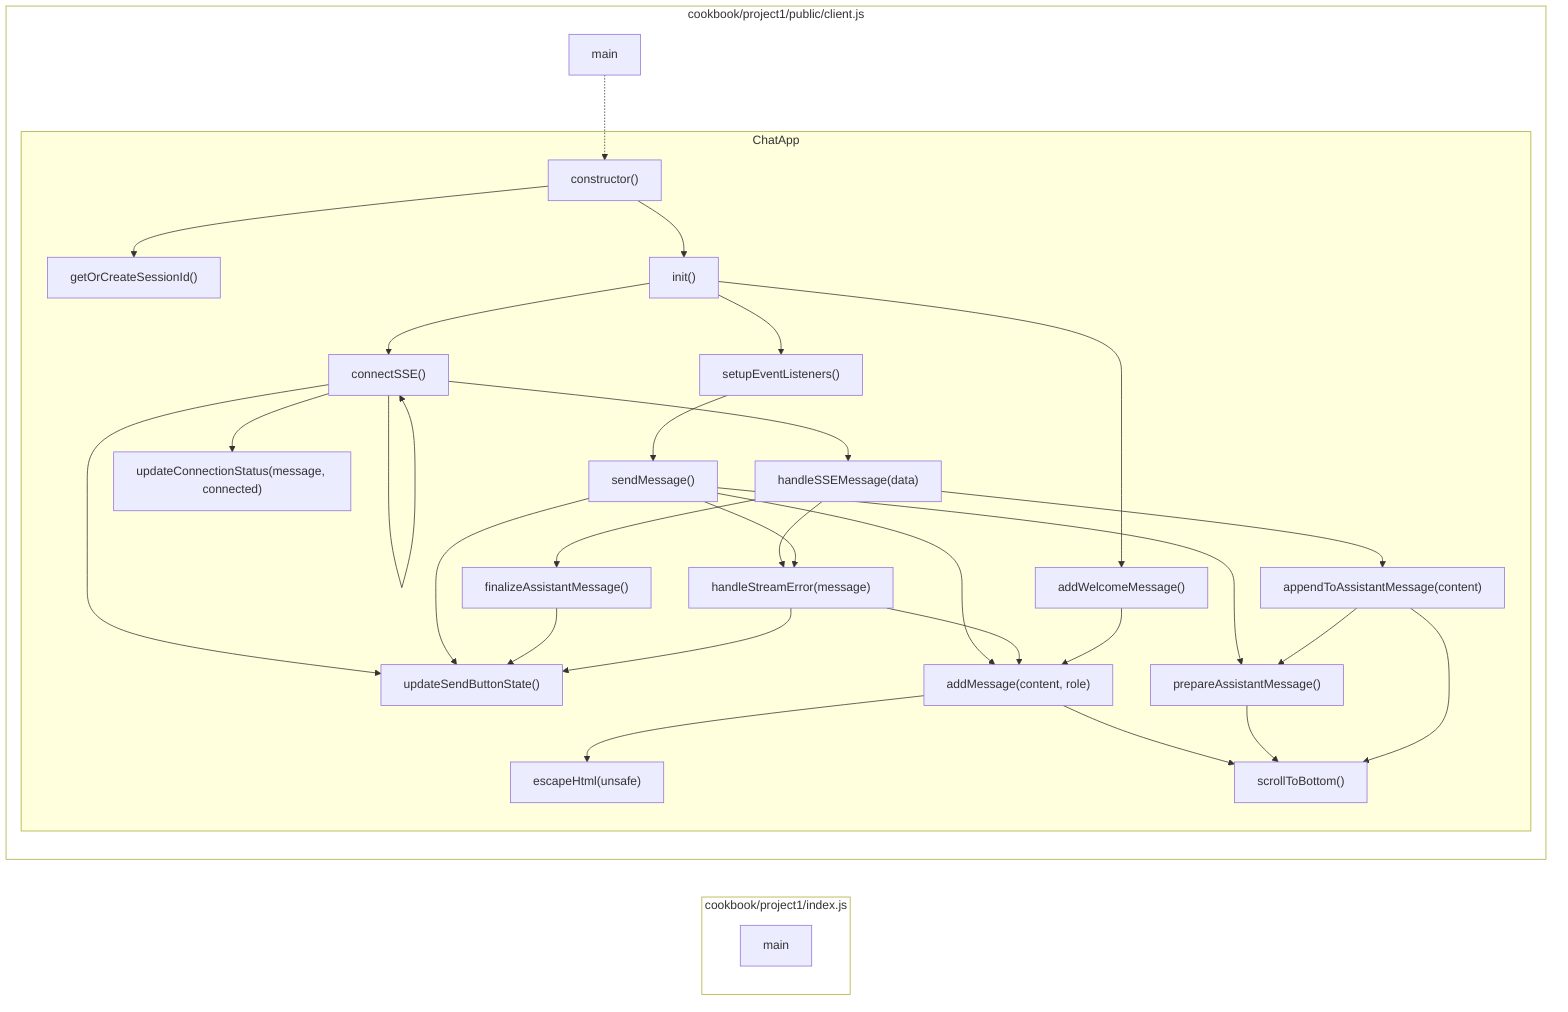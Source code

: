 flowchart LR
subgraph cookbook_project1_index_js[cookbook/project1/index.js]
  cookbook_project1_index_js_L1C0_L180C0["main"]
end
subgraph cookbook_project1_public_client_js[cookbook/project1/public/client.js]
  cookbook_project1_public_client_js_L1C0_L368C0["main"]
  subgraph cookbook_project1_public_client_js_L6C0_L362C1[ChatApp]
    cookbook_project1_public_client_js_L7C2_L39C3["constructor()"]
    cookbook_project1_public_client_js_L7C2_L39C3["constructor()"] --> cookbook_project1_public_client_js_L55C2_L64C3["getOrCreateSessionId()"]
    cookbook_project1_public_client_js_L7C2_L39C3["constructor()"] --> cookbook_project1_public_client_js_L44C2_L50C3["init()"]
    cookbook_project1_public_client_js_L44C2_L50C3["init()"]
    cookbook_project1_public_client_js_L44C2_L50C3["init()"] --> cookbook_project1_public_client_js_L69C2_L86C3["setupEventListeners()"]
    cookbook_project1_public_client_js_L44C2_L50C3["init()"] --> cookbook_project1_public_client_js_L91C2_L130C3["connectSSE()"]
    cookbook_project1_public_client_js_L44C2_L50C3["init()"] --> cookbook_project1_public_client_js_L299C2_L321C3["addWelcomeMessage()"]
    cookbook_project1_public_client_js_L55C2_L64C3["getOrCreateSessionId()"]
    cookbook_project1_public_client_js_L69C2_L86C3["setupEventListeners()"]
    cookbook_project1_public_client_js_L69C2_L86C3["setupEventListeners()"] --> cookbook_project1_public_client_js_L161C2_L199C3["sendMessage()"]
    cookbook_project1_public_client_js_L91C2_L130C3["connectSSE()"]
    cookbook_project1_public_client_js_L91C2_L130C3["connectSSE()"] --> cookbook_project1_public_client_js_L326C2_L328C3["updateConnectionStatus(message, connected)"]
    cookbook_project1_public_client_js_L91C2_L130C3["connectSSE()"] --> cookbook_project1_public_client_js_L333C2_L342C3["updateSendButtonState()"]
    cookbook_project1_public_client_js_L91C2_L130C3["connectSSE()"] --> cookbook_project1_public_client_js_L135C2_L156C3["handleSSEMessage(data)"]
    cookbook_project1_public_client_js_L91C2_L130C3["connectSSE()"] --> cookbook_project1_public_client_js_L91C2_L130C3["connectSSE()"]
    cookbook_project1_public_client_js_L135C2_L156C3["handleSSEMessage(data)"]
    cookbook_project1_public_client_js_L135C2_L156C3["handleSSEMessage(data)"] --> cookbook_project1_public_client_js_L239C2_L256C3["appendToAssistantMessage(content)"]
    cookbook_project1_public_client_js_L135C2_L156C3["handleSSEMessage(data)"] --> cookbook_project1_public_client_js_L261C2_L275C3["finalizeAssistantMessage()"]
    cookbook_project1_public_client_js_L135C2_L156C3["handleSSEMessage(data)"] --> cookbook_project1_public_client_js_L280C2_L294C3["handleStreamError(message)"]
    cookbook_project1_public_client_js_L161C2_L199C3["sendMessage()"]
    cookbook_project1_public_client_js_L161C2_L199C3["sendMessage()"] --> cookbook_project1_public_client_js_L333C2_L342C3["updateSendButtonState()"]
    cookbook_project1_public_client_js_L161C2_L199C3["sendMessage()"] --> cookbook_project1_public_client_js_L204C2_L222C3["addMessage(content, role)"]
    cookbook_project1_public_client_js_L161C2_L199C3["sendMessage()"] --> cookbook_project1_public_client_js_L227C2_L234C3["prepareAssistantMessage()"]
    cookbook_project1_public_client_js_L161C2_L199C3["sendMessage()"] --> cookbook_project1_public_client_js_L280C2_L294C3["handleStreamError(message)"]
    cookbook_project1_public_client_js_L204C2_L222C3["addMessage(content, role)"]
    cookbook_project1_public_client_js_L204C2_L222C3["addMessage(content, role)"] --> cookbook_project1_public_client_js_L354C2_L361C3["escapeHtml(unsafe)"]
    cookbook_project1_public_client_js_L204C2_L222C3["addMessage(content, role)"] --> cookbook_project1_public_client_js_L347C2_L349C3["scrollToBottom()"]
    cookbook_project1_public_client_js_L227C2_L234C3["prepareAssistantMessage()"]
    cookbook_project1_public_client_js_L227C2_L234C3["prepareAssistantMessage()"] --> cookbook_project1_public_client_js_L347C2_L349C3["scrollToBottom()"]
    cookbook_project1_public_client_js_L239C2_L256C3["appendToAssistantMessage(content)"]
    cookbook_project1_public_client_js_L239C2_L256C3["appendToAssistantMessage(content)"] --> cookbook_project1_public_client_js_L227C2_L234C3["prepareAssistantMessage()"]
    cookbook_project1_public_client_js_L239C2_L256C3["appendToAssistantMessage(content)"] --> cookbook_project1_public_client_js_L347C2_L349C3["scrollToBottom()"]
    cookbook_project1_public_client_js_L261C2_L275C3["finalizeAssistantMessage()"]
    cookbook_project1_public_client_js_L261C2_L275C3["finalizeAssistantMessage()"] --> cookbook_project1_public_client_js_L333C2_L342C3["updateSendButtonState()"]
    cookbook_project1_public_client_js_L280C2_L294C3["handleStreamError(message)"]
    cookbook_project1_public_client_js_L280C2_L294C3["handleStreamError(message)"] --> cookbook_project1_public_client_js_L204C2_L222C3["addMessage(content, role)"]
    cookbook_project1_public_client_js_L280C2_L294C3["handleStreamError(message)"] --> cookbook_project1_public_client_js_L333C2_L342C3["updateSendButtonState()"]
    cookbook_project1_public_client_js_L299C2_L321C3["addWelcomeMessage()"]
    cookbook_project1_public_client_js_L299C2_L321C3["addWelcomeMessage()"] --> cookbook_project1_public_client_js_L204C2_L222C3["addMessage(content, role)"]
    cookbook_project1_public_client_js_L326C2_L328C3["updateConnectionStatus(message, connected)"]
    cookbook_project1_public_client_js_L333C2_L342C3["updateSendButtonState()"]
    cookbook_project1_public_client_js_L347C2_L349C3["scrollToBottom()"]
    cookbook_project1_public_client_js_L354C2_L361C3["escapeHtml(unsafe)"]
  end
end
  cookbook_project1_public_client_js_L1C0_L368C0["main"] -.-> cookbook_project1_public_client_js_L7C2_L39C3["constructor()"]
%% svg style
classDef sourceFileSubgraph fill-opacity: 0
class cookbook_project1_index_js sourceFileSubgraph
class cookbook_project1_public_client_js sourceFileSubgraph
